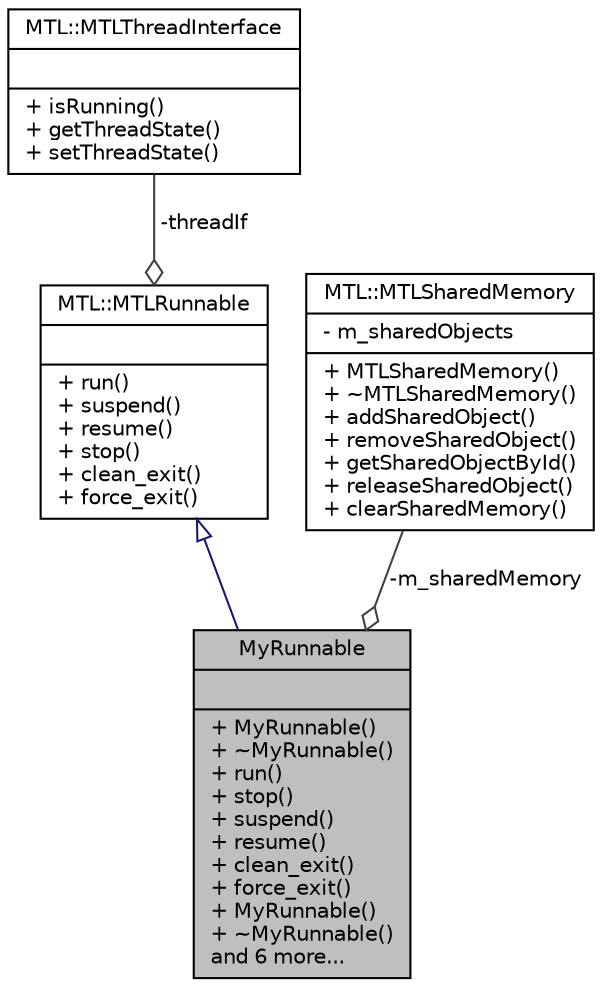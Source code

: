 digraph "MyRunnable"
{
 // LATEX_PDF_SIZE
  edge [fontname="Helvetica",fontsize="10",labelfontname="Helvetica",labelfontsize="10"];
  node [fontname="Helvetica",fontsize="10",shape=record];
  Node1 [label="{MyRunnable\n||+ MyRunnable()\l+ ~MyRunnable()\l+ run()\l+ stop()\l+ suspend()\l+ resume()\l+ clean_exit()\l+ force_exit()\l+ MyRunnable()\l+ ~MyRunnable()\land 6 more...\l}",height=0.2,width=0.4,color="black", fillcolor="grey75", style="filled", fontcolor="black",tooltip=" "];
  Node2 -> Node1 [dir="back",color="midnightblue",fontsize="10",style="solid",arrowtail="onormal",fontname="Helvetica"];
  Node2 [label="{MTL::MTLRunnable\n||+ run()\l+ suspend()\l+ resume()\l+ stop()\l+ clean_exit()\l+ force_exit()\l}",height=0.2,width=0.4,color="black", fillcolor="white", style="filled",URL="$d8/da7/classMTL_1_1MTLRunnable.html",tooltip="Runnable Interface."];
  Node3 -> Node2 [color="grey25",fontsize="10",style="solid",label=" -threadIf" ,arrowhead="odiamond",fontname="Helvetica"];
  Node3 [label="{MTL::MTLThreadInterface\n||+ isRunning()\l+ getThreadState()\l+ setThreadState()\l}",height=0.2,width=0.4,color="black", fillcolor="white", style="filled",URL="$dd/d69/classMTL_1_1MTLThreadInterface.html",tooltip="Class that implements a thread interface."];
  Node4 -> Node1 [color="grey25",fontsize="10",style="solid",label=" -m_sharedMemory" ,arrowhead="odiamond",fontname="Helvetica"];
  Node4 [label="{MTL::MTLSharedMemory\n|- m_sharedObjects\l|+ MTLSharedMemory()\l+ ~MTLSharedMemory()\l+ addSharedObject()\l+ removeSharedObject()\l+ getSharedObjectById()\l+ releaseSharedObject()\l+ clearSharedMemory()\l}",height=0.2,width=0.4,color="black", fillcolor="white", style="filled",URL="$df/dea/classMTL_1_1MTLSharedMemory.html",tooltip="Class that implements a shared memory."];
}
